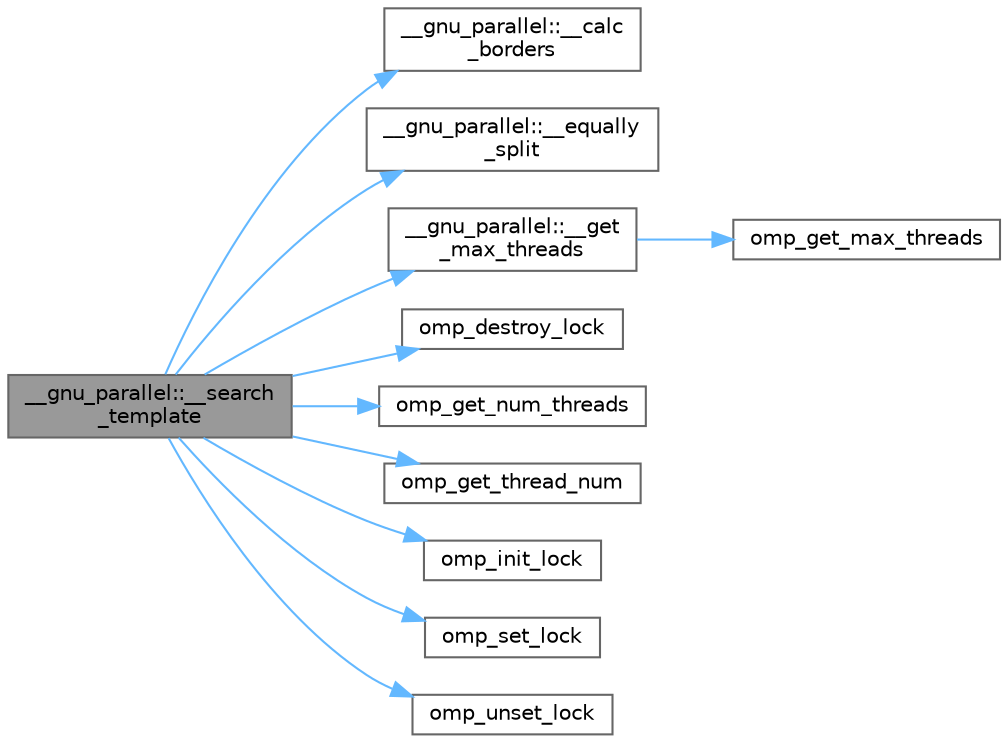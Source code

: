 digraph "__gnu_parallel::__search_template"
{
 // LATEX_PDF_SIZE
  bgcolor="transparent";
  edge [fontname=Helvetica,fontsize=10,labelfontname=Helvetica,labelfontsize=10];
  node [fontname=Helvetica,fontsize=10,shape=box,height=0.2,width=0.4];
  rankdir="LR";
  Node1 [id="Node000001",label="__gnu_parallel::__search\l_template",height=0.2,width=0.4,color="gray40", fillcolor="grey60", style="filled", fontcolor="black",tooltip="Parallel std::search."];
  Node1 -> Node2 [id="edge11_Node000001_Node000002",color="steelblue1",style="solid",tooltip=" "];
  Node2 [id="Node000002",label="__gnu_parallel::__calc\l_borders",height=0.2,width=0.4,color="grey40", fillcolor="white", style="filled",URL="$namespace____gnu__parallel.html#ab9807ee5cc58530be7b997207e2bf1f3",tooltip="Precalculate __advances for Knuth-Morris-Pratt algorithm."];
  Node1 -> Node3 [id="edge12_Node000001_Node000003",color="steelblue1",style="solid",tooltip=" "];
  Node3 [id="Node000003",label="__gnu_parallel::__equally\l_split",height=0.2,width=0.4,color="grey40", fillcolor="white", style="filled",URL="$namespace____gnu__parallel.html#ac799255921e70b0378d145924d673f9c",tooltip="function to split a sequence into parts of almost equal size."];
  Node1 -> Node4 [id="edge13_Node000001_Node000004",color="steelblue1",style="solid",tooltip=" "];
  Node4 [id="Node000004",label="__gnu_parallel::__get\l_max_threads",height=0.2,width=0.4,color="grey40", fillcolor="white", style="filled",URL="$namespace____gnu__parallel.html#aa72851b809c2b314bc09580c3512f281",tooltip=" "];
  Node4 -> Node5 [id="edge14_Node000004_Node000005",color="steelblue1",style="solid",tooltip=" "];
  Node5 [id="Node000005",label="omp_get_max_threads",height=0.2,width=0.4,color="grey40", fillcolor="white", style="filled",URL="$_classes_2lib_2include_2omp_8h.html#a54430ed3c727a27db57290ec784b0b09",tooltip=" "];
  Node1 -> Node6 [id="edge15_Node000001_Node000006",color="steelblue1",style="solid",tooltip=" "];
  Node6 [id="Node000006",label="omp_destroy_lock",height=0.2,width=0.4,color="grey40", fillcolor="white", style="filled",URL="$_classes_2lib_2include_2omp_8h.html#a7f838ad86590395c9aaaf7eabf80665e",tooltip=" "];
  Node1 -> Node7 [id="edge16_Node000001_Node000007",color="steelblue1",style="solid",tooltip=" "];
  Node7 [id="Node000007",label="omp_get_num_threads",height=0.2,width=0.4,color="grey40", fillcolor="white", style="filled",URL="$_classes_2lib_2include_2omp_8h.html#ac42ead04531fd33507e3d3a6f648b200",tooltip=" "];
  Node1 -> Node8 [id="edge17_Node000001_Node000008",color="steelblue1",style="solid",tooltip=" "];
  Node8 [id="Node000008",label="omp_get_thread_num",height=0.2,width=0.4,color="grey40", fillcolor="white", style="filled",URL="$_classes_2lib_2include_2omp_8h.html#aa03cf372d8266eef024262a68d304e1b",tooltip=" "];
  Node1 -> Node9 [id="edge18_Node000001_Node000009",color="steelblue1",style="solid",tooltip=" "];
  Node9 [id="Node000009",label="omp_init_lock",height=0.2,width=0.4,color="grey40", fillcolor="white", style="filled",URL="$_classes_2lib_2include_2omp_8h.html#ab9c82451011f65593480a3ba21ce46bc",tooltip=" "];
  Node1 -> Node10 [id="edge19_Node000001_Node000010",color="steelblue1",style="solid",tooltip=" "];
  Node10 [id="Node000010",label="omp_set_lock",height=0.2,width=0.4,color="grey40", fillcolor="white", style="filled",URL="$_classes_2lib_2include_2omp_8h.html#ab7a6a9f1b9a08b10b4770c3389cb8d3c",tooltip=" "];
  Node1 -> Node11 [id="edge20_Node000001_Node000011",color="steelblue1",style="solid",tooltip=" "];
  Node11 [id="Node000011",label="omp_unset_lock",height=0.2,width=0.4,color="grey40", fillcolor="white", style="filled",URL="$_classes_2lib_2include_2omp_8h.html#a9671d710d3c51bdc9940b81a3e23dcf6",tooltip=" "];
}
